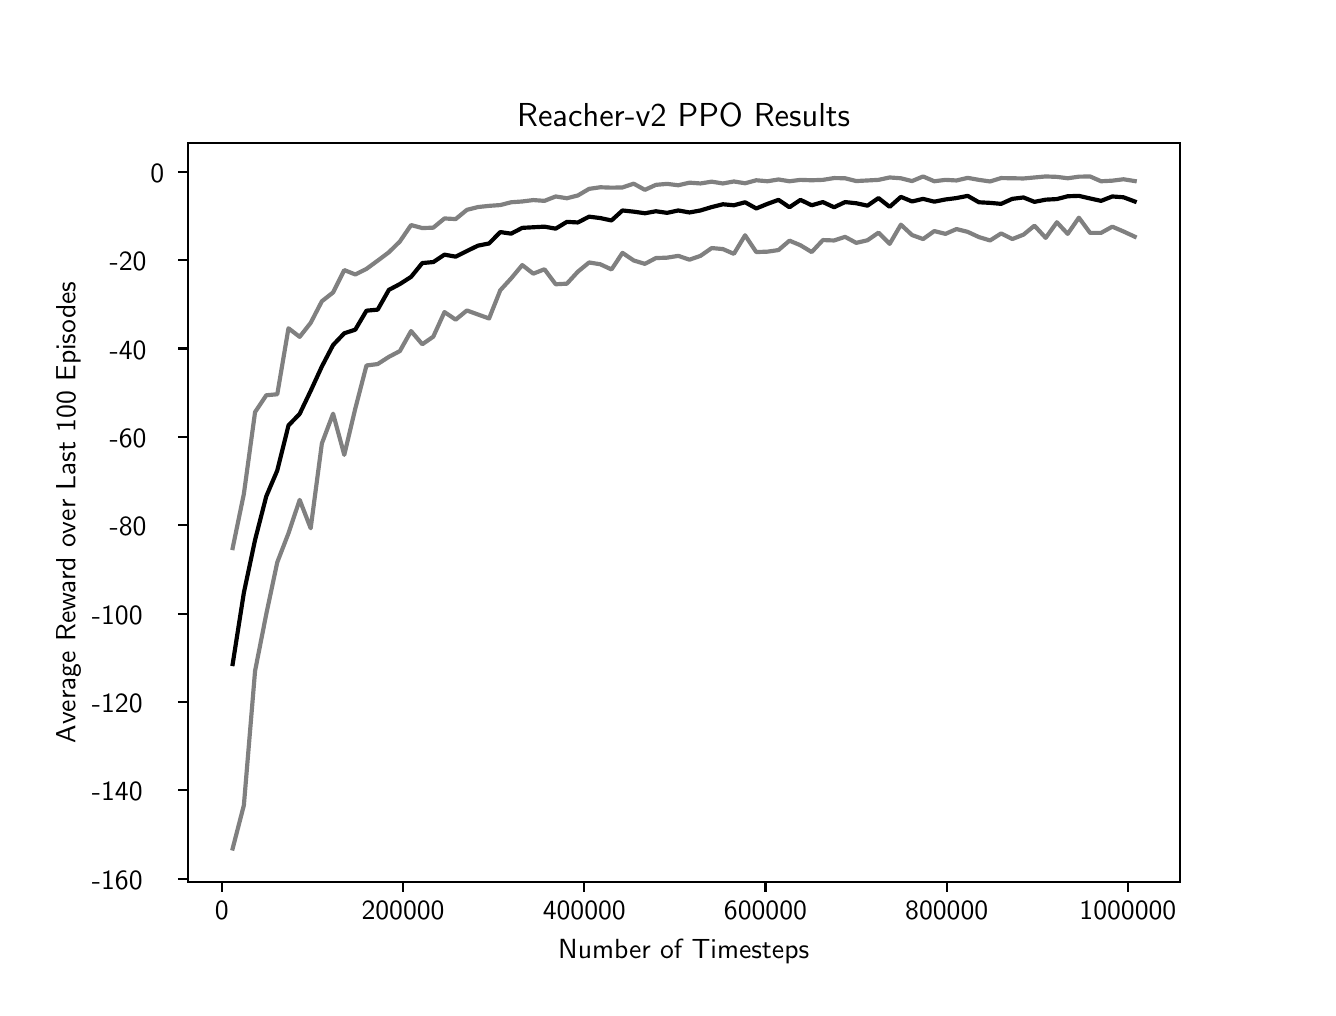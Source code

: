 \begingroup%
\makeatletter%
\begin{pgfpicture}%
\pgfpathrectangle{\pgfpointorigin}{\pgfqpoint{6.4in}{4.8in}}%
\pgfusepath{use as bounding box, clip}%
\begin{pgfscope}%
\pgfsetbuttcap%
\pgfsetmiterjoin%
\definecolor{currentfill}{rgb}{1.0,1.0,1.0}%
\pgfsetfillcolor{currentfill}%
\pgfsetlinewidth{0.0pt}%
\definecolor{currentstroke}{rgb}{1.0,1.0,1.0}%
\pgfsetstrokecolor{currentstroke}%
\pgfsetdash{}{0pt}%
\pgfpathmoveto{\pgfqpoint{0.0in}{0.0in}}%
\pgfpathlineto{\pgfqpoint{6.4in}{0.0in}}%
\pgfpathlineto{\pgfqpoint{6.4in}{4.8in}}%
\pgfpathlineto{\pgfqpoint{0.0in}{4.8in}}%
\pgfpathclose%
\pgfusepath{fill}%
\end{pgfscope}%
\begin{pgfscope}%
\pgfsetbuttcap%
\pgfsetmiterjoin%
\definecolor{currentfill}{rgb}{1.0,1.0,1.0}%
\pgfsetfillcolor{currentfill}%
\pgfsetlinewidth{0.0pt}%
\definecolor{currentstroke}{rgb}{0.0,0.0,0.0}%
\pgfsetstrokecolor{currentstroke}%
\pgfsetstrokeopacity{0.0}%
\pgfsetdash{}{0pt}%
\pgfpathmoveto{\pgfqpoint{0.8in}{0.528in}}%
\pgfpathlineto{\pgfqpoint{5.76in}{0.528in}}%
\pgfpathlineto{\pgfqpoint{5.76in}{4.224in}}%
\pgfpathlineto{\pgfqpoint{0.8in}{4.224in}}%
\pgfpathclose%
\pgfusepath{fill}%
\end{pgfscope}%
\begin{pgfscope}%
\pgfsetbuttcap%
\pgfsetroundjoin%
\definecolor{currentfill}{rgb}{0.0,0.0,0.0}%
\pgfsetfillcolor{currentfill}%
\pgfsetlinewidth{0.803pt}%
\definecolor{currentstroke}{rgb}{0.0,0.0,0.0}%
\pgfsetstrokecolor{currentstroke}%
\pgfsetdash{}{0pt}%
\pgfsys@defobject{currentmarker}{\pgfqpoint{0.0in}{-0.049in}}{\pgfqpoint{0.0in}{0.0in}}{%
\pgfpathmoveto{\pgfqpoint{0.0in}{0.0in}}%
\pgfpathlineto{\pgfqpoint{0.0in}{-0.049in}}%
\pgfusepath{stroke,fill}%
}%
\begin{pgfscope}%
\pgfsys@transformshift{0.971in}{0.528in}%
\pgfsys@useobject{currentmarker}{}%
\end{pgfscope}%
\end{pgfscope}%
\begin{pgfscope}%
\pgftext[x=0.971in,y=0.431in,,top]{\sffamily\fontsize{10.0}{12.0}\selectfont 0}%
\end{pgfscope}%
\begin{pgfscope}%
\pgfsetbuttcap%
\pgfsetroundjoin%
\definecolor{currentfill}{rgb}{0.0,0.0,0.0}%
\pgfsetfillcolor{currentfill}%
\pgfsetlinewidth{0.803pt}%
\definecolor{currentstroke}{rgb}{0.0,0.0,0.0}%
\pgfsetstrokecolor{currentstroke}%
\pgfsetdash{}{0pt}%
\pgfsys@defobject{currentmarker}{\pgfqpoint{0.0in}{-0.049in}}{\pgfqpoint{0.0in}{0.0in}}{%
\pgfpathmoveto{\pgfqpoint{0.0in}{0.0in}}%
\pgfpathlineto{\pgfqpoint{0.0in}{-0.049in}}%
\pgfusepath{stroke,fill}%
}%
\begin{pgfscope}%
\pgfsys@transformshift{1.877in}{0.528in}%
\pgfsys@useobject{currentmarker}{}%
\end{pgfscope}%
\end{pgfscope}%
\begin{pgfscope}%
\pgftext[x=1.877in,y=0.431in,,top]{\sffamily\fontsize{10.0}{12.0}\selectfont 200000}%
\end{pgfscope}%
\begin{pgfscope}%
\pgfsetbuttcap%
\pgfsetroundjoin%
\definecolor{currentfill}{rgb}{0.0,0.0,0.0}%
\pgfsetfillcolor{currentfill}%
\pgfsetlinewidth{0.803pt}%
\definecolor{currentstroke}{rgb}{0.0,0.0,0.0}%
\pgfsetstrokecolor{currentstroke}%
\pgfsetdash{}{0pt}%
\pgfsys@defobject{currentmarker}{\pgfqpoint{0.0in}{-0.049in}}{\pgfqpoint{0.0in}{0.0in}}{%
\pgfpathmoveto{\pgfqpoint{0.0in}{0.0in}}%
\pgfpathlineto{\pgfqpoint{0.0in}{-0.049in}}%
\pgfusepath{stroke,fill}%
}%
\begin{pgfscope}%
\pgfsys@transformshift{2.783in}{0.528in}%
\pgfsys@useobject{currentmarker}{}%
\end{pgfscope}%
\end{pgfscope}%
\begin{pgfscope}%
\pgftext[x=2.783in,y=0.431in,,top]{\sffamily\fontsize{10.0}{12.0}\selectfont 400000}%
\end{pgfscope}%
\begin{pgfscope}%
\pgfsetbuttcap%
\pgfsetroundjoin%
\definecolor{currentfill}{rgb}{0.0,0.0,0.0}%
\pgfsetfillcolor{currentfill}%
\pgfsetlinewidth{0.803pt}%
\definecolor{currentstroke}{rgb}{0.0,0.0,0.0}%
\pgfsetstrokecolor{currentstroke}%
\pgfsetdash{}{0pt}%
\pgfsys@defobject{currentmarker}{\pgfqpoint{0.0in}{-0.049in}}{\pgfqpoint{0.0in}{0.0in}}{%
\pgfpathmoveto{\pgfqpoint{0.0in}{0.0in}}%
\pgfpathlineto{\pgfqpoint{0.0in}{-0.049in}}%
\pgfusepath{stroke,fill}%
}%
\begin{pgfscope}%
\pgfsys@transformshift{3.689in}{0.528in}%
\pgfsys@useobject{currentmarker}{}%
\end{pgfscope}%
\end{pgfscope}%
\begin{pgfscope}%
\pgftext[x=3.689in,y=0.431in,,top]{\sffamily\fontsize{10.0}{12.0}\selectfont 600000}%
\end{pgfscope}%
\begin{pgfscope}%
\pgfsetbuttcap%
\pgfsetroundjoin%
\definecolor{currentfill}{rgb}{0.0,0.0,0.0}%
\pgfsetfillcolor{currentfill}%
\pgfsetlinewidth{0.803pt}%
\definecolor{currentstroke}{rgb}{0.0,0.0,0.0}%
\pgfsetstrokecolor{currentstroke}%
\pgfsetdash{}{0pt}%
\pgfsys@defobject{currentmarker}{\pgfqpoint{0.0in}{-0.049in}}{\pgfqpoint{0.0in}{0.0in}}{%
\pgfpathmoveto{\pgfqpoint{0.0in}{0.0in}}%
\pgfpathlineto{\pgfqpoint{0.0in}{-0.049in}}%
\pgfusepath{stroke,fill}%
}%
\begin{pgfscope}%
\pgfsys@transformshift{4.595in}{0.528in}%
\pgfsys@useobject{currentmarker}{}%
\end{pgfscope}%
\end{pgfscope}%
\begin{pgfscope}%
\pgftext[x=4.595in,y=0.431in,,top]{\sffamily\fontsize{10.0}{12.0}\selectfont 800000}%
\end{pgfscope}%
\begin{pgfscope}%
\pgfsetbuttcap%
\pgfsetroundjoin%
\definecolor{currentfill}{rgb}{0.0,0.0,0.0}%
\pgfsetfillcolor{currentfill}%
\pgfsetlinewidth{0.803pt}%
\definecolor{currentstroke}{rgb}{0.0,0.0,0.0}%
\pgfsetstrokecolor{currentstroke}%
\pgfsetdash{}{0pt}%
\pgfsys@defobject{currentmarker}{\pgfqpoint{0.0in}{-0.049in}}{\pgfqpoint{0.0in}{0.0in}}{%
\pgfpathmoveto{\pgfqpoint{0.0in}{0.0in}}%
\pgfpathlineto{\pgfqpoint{0.0in}{-0.049in}}%
\pgfusepath{stroke,fill}%
}%
\begin{pgfscope}%
\pgfsys@transformshift{5.501in}{0.528in}%
\pgfsys@useobject{currentmarker}{}%
\end{pgfscope}%
\end{pgfscope}%
\begin{pgfscope}%
\pgftext[x=5.501in,y=0.431in,,top]{\sffamily\fontsize{10.0}{12.0}\selectfont 1000000}%
\end{pgfscope}%
\begin{pgfscope}%
\pgftext[x=3.28in,y=0.241in,,top]{\sffamily\fontsize{10.0}{12.0}\selectfont Number of Timesteps}%
\end{pgfscope}%
\begin{pgfscope}%
\pgfsetbuttcap%
\pgfsetroundjoin%
\definecolor{currentfill}{rgb}{0.0,0.0,0.0}%
\pgfsetfillcolor{currentfill}%
\pgfsetlinewidth{0.803pt}%
\definecolor{currentstroke}{rgb}{0.0,0.0,0.0}%
\pgfsetstrokecolor{currentstroke}%
\pgfsetdash{}{0pt}%
\pgfsys@defobject{currentmarker}{\pgfqpoint{-0.049in}{0.0in}}{\pgfqpoint{0.0in}{0.0in}}{%
\pgfpathmoveto{\pgfqpoint{0.0in}{0.0in}}%
\pgfpathlineto{\pgfqpoint{-0.049in}{0.0in}}%
\pgfusepath{stroke,fill}%
}%
\begin{pgfscope}%
\pgfsys@transformshift{0.8in}{0.545in}%
\pgfsys@useobject{currentmarker}{}%
\end{pgfscope}%
\end{pgfscope}%
\begin{pgfscope}%
\pgftext[x=0.321in,y=0.492in,left,base]{\sffamily\fontsize{10.0}{12.0}\selectfont −160}%
\end{pgfscope}%
\begin{pgfscope}%
\pgfsetbuttcap%
\pgfsetroundjoin%
\definecolor{currentfill}{rgb}{0.0,0.0,0.0}%
\pgfsetfillcolor{currentfill}%
\pgfsetlinewidth{0.803pt}%
\definecolor{currentstroke}{rgb}{0.0,0.0,0.0}%
\pgfsetstrokecolor{currentstroke}%
\pgfsetdash{}{0pt}%
\pgfsys@defobject{currentmarker}{\pgfqpoint{-0.049in}{0.0in}}{\pgfqpoint{0.0in}{0.0in}}{%
\pgfpathmoveto{\pgfqpoint{0.0in}{0.0in}}%
\pgfpathlineto{\pgfqpoint{-0.049in}{0.0in}}%
\pgfusepath{stroke,fill}%
}%
\begin{pgfscope}%
\pgfsys@transformshift{0.8in}{0.987in}%
\pgfsys@useobject{currentmarker}{}%
\end{pgfscope}%
\end{pgfscope}%
\begin{pgfscope}%
\pgftext[x=0.321in,y=0.934in,left,base]{\sffamily\fontsize{10.0}{12.0}\selectfont −140}%
\end{pgfscope}%
\begin{pgfscope}%
\pgfsetbuttcap%
\pgfsetroundjoin%
\definecolor{currentfill}{rgb}{0.0,0.0,0.0}%
\pgfsetfillcolor{currentfill}%
\pgfsetlinewidth{0.803pt}%
\definecolor{currentstroke}{rgb}{0.0,0.0,0.0}%
\pgfsetstrokecolor{currentstroke}%
\pgfsetdash{}{0pt}%
\pgfsys@defobject{currentmarker}{\pgfqpoint{-0.049in}{0.0in}}{\pgfqpoint{0.0in}{0.0in}}{%
\pgfpathmoveto{\pgfqpoint{0.0in}{0.0in}}%
\pgfpathlineto{\pgfqpoint{-0.049in}{0.0in}}%
\pgfusepath{stroke,fill}%
}%
\begin{pgfscope}%
\pgfsys@transformshift{0.8in}{1.429in}%
\pgfsys@useobject{currentmarker}{}%
\end{pgfscope}%
\end{pgfscope}%
\begin{pgfscope}%
\pgftext[x=0.321in,y=1.376in,left,base]{\sffamily\fontsize{10.0}{12.0}\selectfont −120}%
\end{pgfscope}%
\begin{pgfscope}%
\pgfsetbuttcap%
\pgfsetroundjoin%
\definecolor{currentfill}{rgb}{0.0,0.0,0.0}%
\pgfsetfillcolor{currentfill}%
\pgfsetlinewidth{0.803pt}%
\definecolor{currentstroke}{rgb}{0.0,0.0,0.0}%
\pgfsetstrokecolor{currentstroke}%
\pgfsetdash{}{0pt}%
\pgfsys@defobject{currentmarker}{\pgfqpoint{-0.049in}{0.0in}}{\pgfqpoint{0.0in}{0.0in}}{%
\pgfpathmoveto{\pgfqpoint{0.0in}{0.0in}}%
\pgfpathlineto{\pgfqpoint{-0.049in}{0.0in}}%
\pgfusepath{stroke,fill}%
}%
\begin{pgfscope}%
\pgfsys@transformshift{0.8in}{1.87in}%
\pgfsys@useobject{currentmarker}{}%
\end{pgfscope}%
\end{pgfscope}%
\begin{pgfscope}%
\pgftext[x=0.321in,y=1.818in,left,base]{\sffamily\fontsize{10.0}{12.0}\selectfont −100}%
\end{pgfscope}%
\begin{pgfscope}%
\pgfsetbuttcap%
\pgfsetroundjoin%
\definecolor{currentfill}{rgb}{0.0,0.0,0.0}%
\pgfsetfillcolor{currentfill}%
\pgfsetlinewidth{0.803pt}%
\definecolor{currentstroke}{rgb}{0.0,0.0,0.0}%
\pgfsetstrokecolor{currentstroke}%
\pgfsetdash{}{0pt}%
\pgfsys@defobject{currentmarker}{\pgfqpoint{-0.049in}{0.0in}}{\pgfqpoint{0.0in}{0.0in}}{%
\pgfpathmoveto{\pgfqpoint{0.0in}{0.0in}}%
\pgfpathlineto{\pgfqpoint{-0.049in}{0.0in}}%
\pgfusepath{stroke,fill}%
}%
\begin{pgfscope}%
\pgfsys@transformshift{0.8in}{2.312in}%
\pgfsys@useobject{currentmarker}{}%
\end{pgfscope}%
\end{pgfscope}%
\begin{pgfscope}%
\pgftext[x=0.41in,y=2.26in,left,base]{\sffamily\fontsize{10.0}{12.0}\selectfont −80}%
\end{pgfscope}%
\begin{pgfscope}%
\pgfsetbuttcap%
\pgfsetroundjoin%
\definecolor{currentfill}{rgb}{0.0,0.0,0.0}%
\pgfsetfillcolor{currentfill}%
\pgfsetlinewidth{0.803pt}%
\definecolor{currentstroke}{rgb}{0.0,0.0,0.0}%
\pgfsetstrokecolor{currentstroke}%
\pgfsetdash{}{0pt}%
\pgfsys@defobject{currentmarker}{\pgfqpoint{-0.049in}{0.0in}}{\pgfqpoint{0.0in}{0.0in}}{%
\pgfpathmoveto{\pgfqpoint{0.0in}{0.0in}}%
\pgfpathlineto{\pgfqpoint{-0.049in}{0.0in}}%
\pgfusepath{stroke,fill}%
}%
\begin{pgfscope}%
\pgfsys@transformshift{0.8in}{2.754in}%
\pgfsys@useobject{currentmarker}{}%
\end{pgfscope}%
\end{pgfscope}%
\begin{pgfscope}%
\pgftext[x=0.41in,y=2.701in,left,base]{\sffamily\fontsize{10.0}{12.0}\selectfont −60}%
\end{pgfscope}%
\begin{pgfscope}%
\pgfsetbuttcap%
\pgfsetroundjoin%
\definecolor{currentfill}{rgb}{0.0,0.0,0.0}%
\pgfsetfillcolor{currentfill}%
\pgfsetlinewidth{0.803pt}%
\definecolor{currentstroke}{rgb}{0.0,0.0,0.0}%
\pgfsetstrokecolor{currentstroke}%
\pgfsetdash{}{0pt}%
\pgfsys@defobject{currentmarker}{\pgfqpoint{-0.049in}{0.0in}}{\pgfqpoint{0.0in}{0.0in}}{%
\pgfpathmoveto{\pgfqpoint{0.0in}{0.0in}}%
\pgfpathlineto{\pgfqpoint{-0.049in}{0.0in}}%
\pgfusepath{stroke,fill}%
}%
\begin{pgfscope}%
\pgfsys@transformshift{0.8in}{3.196in}%
\pgfsys@useobject{currentmarker}{}%
\end{pgfscope}%
\end{pgfscope}%
\begin{pgfscope}%
\pgftext[x=0.41in,y=3.143in,left,base]{\sffamily\fontsize{10.0}{12.0}\selectfont −40}%
\end{pgfscope}%
\begin{pgfscope}%
\pgfsetbuttcap%
\pgfsetroundjoin%
\definecolor{currentfill}{rgb}{0.0,0.0,0.0}%
\pgfsetfillcolor{currentfill}%
\pgfsetlinewidth{0.803pt}%
\definecolor{currentstroke}{rgb}{0.0,0.0,0.0}%
\pgfsetstrokecolor{currentstroke}%
\pgfsetdash{}{0pt}%
\pgfsys@defobject{currentmarker}{\pgfqpoint{-0.049in}{0.0in}}{\pgfqpoint{0.0in}{0.0in}}{%
\pgfpathmoveto{\pgfqpoint{0.0in}{0.0in}}%
\pgfpathlineto{\pgfqpoint{-0.049in}{0.0in}}%
\pgfusepath{stroke,fill}%
}%
\begin{pgfscope}%
\pgfsys@transformshift{0.8in}{3.638in}%
\pgfsys@useobject{currentmarker}{}%
\end{pgfscope}%
\end{pgfscope}%
\begin{pgfscope}%
\pgftext[x=0.41in,y=3.585in,left,base]{\sffamily\fontsize{10.0}{12.0}\selectfont −20}%
\end{pgfscope}%
\begin{pgfscope}%
\pgfsetbuttcap%
\pgfsetroundjoin%
\definecolor{currentfill}{rgb}{0.0,0.0,0.0}%
\pgfsetfillcolor{currentfill}%
\pgfsetlinewidth{0.803pt}%
\definecolor{currentstroke}{rgb}{0.0,0.0,0.0}%
\pgfsetstrokecolor{currentstroke}%
\pgfsetdash{}{0pt}%
\pgfsys@defobject{currentmarker}{\pgfqpoint{-0.049in}{0.0in}}{\pgfqpoint{0.0in}{0.0in}}{%
\pgfpathmoveto{\pgfqpoint{0.0in}{0.0in}}%
\pgfpathlineto{\pgfqpoint{-0.049in}{0.0in}}%
\pgfusepath{stroke,fill}%
}%
\begin{pgfscope}%
\pgfsys@transformshift{0.8in}{4.08in}%
\pgfsys@useobject{currentmarker}{}%
\end{pgfscope}%
\end{pgfscope}%
\begin{pgfscope}%
\pgftext[x=0.614in,y=4.027in,left,base]{\sffamily\fontsize{10.0}{12.0}\selectfont 0}%
\end{pgfscope}%
\begin{pgfscope}%
\pgftext[x=0.266in,y=2.376in,,bottom,rotate=90.0]{\sffamily\fontsize{10.0}{12.0}\selectfont Average Reward over Last 100 Episodes}%
\end{pgfscope}%
\begin{pgfscope}%
\pgfpathrectangle{\pgfqpoint{0.8in}{0.528in}}{\pgfqpoint{4.96in}{3.696in}}%
\pgfusepath{clip}%
\pgfsetrectcap%
\pgfsetroundjoin%
\pgfsetlinewidth{1.506pt}%
\definecolor{currentstroke}{rgb}{0.0,0.0,0.0}%
\pgfsetstrokecolor{currentstroke}%
\pgfsetdash{}{0pt}%
\pgfpathmoveto{\pgfqpoint{1.025in}{1.618in}}%
\pgfpathlineto{\pgfqpoint{1.081in}{1.975in}}%
\pgfpathlineto{\pgfqpoint{1.137in}{2.239in}}%
\pgfpathlineto{\pgfqpoint{1.193in}{2.457in}}%
\pgfpathlineto{\pgfqpoint{1.248in}{2.586in}}%
\pgfpathlineto{\pgfqpoint{1.304in}{2.811in}}%
\pgfpathlineto{\pgfqpoint{1.36in}{2.869in}}%
\pgfpathlineto{\pgfqpoint{1.415in}{2.984in}}%
\pgfpathlineto{\pgfqpoint{1.471in}{3.106in}}%
\pgfpathlineto{\pgfqpoint{1.527in}{3.213in}}%
\pgfpathlineto{\pgfqpoint{1.583in}{3.272in}}%
\pgfpathlineto{\pgfqpoint{1.638in}{3.29in}}%
\pgfpathlineto{\pgfqpoint{1.694in}{3.385in}}%
\pgfpathlineto{\pgfqpoint{1.75in}{3.39in}}%
\pgfpathlineto{\pgfqpoint{1.806in}{3.489in}}%
\pgfpathlineto{\pgfqpoint{1.861in}{3.518in}}%
\pgfpathlineto{\pgfqpoint{1.917in}{3.554in}}%
\pgfpathlineto{\pgfqpoint{1.973in}{3.623in}}%
\pgfpathlineto{\pgfqpoint{2.028in}{3.628in}}%
\pgfpathlineto{\pgfqpoint{2.084in}{3.665in}}%
\pgfpathlineto{\pgfqpoint{2.14in}{3.655in}}%
\pgfpathlineto{\pgfqpoint{2.196in}{3.683in}}%
\pgfpathlineto{\pgfqpoint{2.251in}{3.71in}}%
\pgfpathlineto{\pgfqpoint{2.307in}{3.721in}}%
\pgfpathlineto{\pgfqpoint{2.363in}{3.778in}}%
\pgfpathlineto{\pgfqpoint{2.417in}{3.77in}}%
\pgfpathlineto{\pgfqpoint{2.473in}{3.799in}}%
\pgfpathlineto{\pgfqpoint{2.528in}{3.802in}}%
\pgfpathlineto{\pgfqpoint{2.584in}{3.805in}}%
\pgfpathlineto{\pgfqpoint{2.64in}{3.795in}}%
\pgfpathlineto{\pgfqpoint{2.696in}{3.829in}}%
\pgfpathlineto{\pgfqpoint{2.751in}{3.826in}}%
\pgfpathlineto{\pgfqpoint{2.807in}{3.855in}}%
\pgfpathlineto{\pgfqpoint{2.863in}{3.848in}}%
\pgfpathlineto{\pgfqpoint{2.919in}{3.836in}}%
\pgfpathlineto{\pgfqpoint{2.974in}{3.886in}}%
\pgfpathlineto{\pgfqpoint{3.03in}{3.88in}}%
\pgfpathlineto{\pgfqpoint{3.086in}{3.872in}}%
\pgfpathlineto{\pgfqpoint{3.141in}{3.882in}}%
\pgfpathlineto{\pgfqpoint{3.197in}{3.874in}}%
\pgfpathlineto{\pgfqpoint{3.253in}{3.886in}}%
\pgfpathlineto{\pgfqpoint{3.309in}{3.876in}}%
\pgfpathlineto{\pgfqpoint{3.364in}{3.886in}}%
\pgfpathlineto{\pgfqpoint{3.42in}{3.903in}}%
\pgfpathlineto{\pgfqpoint{3.476in}{3.917in}}%
\pgfpathlineto{\pgfqpoint{3.531in}{3.912in}}%
\pgfpathlineto{\pgfqpoint{3.587in}{3.927in}}%
\pgfpathlineto{\pgfqpoint{3.643in}{3.896in}}%
\pgfpathlineto{\pgfqpoint{3.699in}{3.919in}}%
\pgfpathlineto{\pgfqpoint{3.754in}{3.939in}}%
\pgfpathlineto{\pgfqpoint{3.809in}{3.902in}}%
\pgfpathlineto{\pgfqpoint{3.864in}{3.939in}}%
\pgfpathlineto{\pgfqpoint{3.92in}{3.912in}}%
\pgfpathlineto{\pgfqpoint{3.976in}{3.928in}}%
\pgfpathlineto{\pgfqpoint{4.032in}{3.902in}}%
\pgfpathlineto{\pgfqpoint{4.087in}{3.928in}}%
\pgfpathlineto{\pgfqpoint{4.143in}{3.922in}}%
\pgfpathlineto{\pgfqpoint{4.199in}{3.91in}}%
\pgfpathlineto{\pgfqpoint{4.254in}{3.948in}}%
\pgfpathlineto{\pgfqpoint{4.31in}{3.904in}}%
\pgfpathlineto{\pgfqpoint{4.366in}{3.954in}}%
\pgfpathlineto{\pgfqpoint{4.422in}{3.931in}}%
\pgfpathlineto{\pgfqpoint{4.477in}{3.944in}}%
\pgfpathlineto{\pgfqpoint{4.533in}{3.93in}}%
\pgfpathlineto{\pgfqpoint{4.589in}{3.941in}}%
\pgfpathlineto{\pgfqpoint{4.644in}{3.948in}}%
\pgfpathlineto{\pgfqpoint{4.7in}{3.959in}}%
\pgfpathlineto{\pgfqpoint{4.756in}{3.927in}}%
\pgfpathlineto{\pgfqpoint{4.812in}{3.924in}}%
\pgfpathlineto{\pgfqpoint{4.867in}{3.919in}}%
\pgfpathlineto{\pgfqpoint{4.923in}{3.944in}}%
\pgfpathlineto{\pgfqpoint{4.979in}{3.951in}}%
\pgfpathlineto{\pgfqpoint{5.034in}{3.929in}}%
\pgfpathlineto{\pgfqpoint{5.09in}{3.94in}}%
\pgfpathlineto{\pgfqpoint{5.146in}{3.943in}}%
\pgfpathlineto{\pgfqpoint{5.2in}{3.957in}}%
\pgfpathlineto{\pgfqpoint{5.256in}{3.959in}}%
\pgfpathlineto{\pgfqpoint{5.312in}{3.946in}}%
\pgfpathlineto{\pgfqpoint{5.367in}{3.934in}}%
\pgfpathlineto{\pgfqpoint{5.423in}{3.956in}}%
\pgfpathlineto{\pgfqpoint{5.479in}{3.952in}}%
\pgfpathlineto{\pgfqpoint{5.535in}{3.931in}}%
\pgfusepath{stroke}%
\end{pgfscope}%
\begin{pgfscope}%
\pgfpathrectangle{\pgfqpoint{0.8in}{0.528in}}{\pgfqpoint{4.96in}{3.696in}}%
\pgfusepath{clip}%
\pgfsetrectcap%
\pgfsetroundjoin%
\pgfsetlinewidth{1.506pt}%
\definecolor{currentstroke}{rgb}{0.5,0.5,0.5}%
\pgfsetstrokecolor{currentstroke}%
\pgfsetdash{}{0pt}%
\pgfpathmoveto{\pgfqpoint{1.025in}{0.696in}}%
\pgfpathlineto{\pgfqpoint{1.081in}{0.912in}}%
\pgfpathlineto{\pgfqpoint{1.137in}{1.584in}}%
\pgfpathlineto{\pgfqpoint{1.193in}{1.868in}}%
\pgfpathlineto{\pgfqpoint{1.248in}{2.127in}}%
\pgfpathlineto{\pgfqpoint{1.304in}{2.272in}}%
\pgfpathlineto{\pgfqpoint{1.36in}{2.439in}}%
\pgfpathlineto{\pgfqpoint{1.415in}{2.297in}}%
\pgfpathlineto{\pgfqpoint{1.471in}{2.721in}}%
\pgfpathlineto{\pgfqpoint{1.527in}{2.87in}}%
\pgfpathlineto{\pgfqpoint{1.583in}{2.664in}}%
\pgfpathlineto{\pgfqpoint{1.638in}{2.895in}}%
\pgfpathlineto{\pgfqpoint{1.694in}{3.111in}}%
\pgfpathlineto{\pgfqpoint{1.75in}{3.118in}}%
\pgfpathlineto{\pgfqpoint{1.806in}{3.154in}}%
\pgfpathlineto{\pgfqpoint{1.861in}{3.183in}}%
\pgfpathlineto{\pgfqpoint{1.917in}{3.283in}}%
\pgfpathlineto{\pgfqpoint{1.973in}{3.217in}}%
\pgfpathlineto{\pgfqpoint{2.028in}{3.255in}}%
\pgfpathlineto{\pgfqpoint{2.084in}{3.378in}}%
\pgfpathlineto{\pgfqpoint{2.14in}{3.34in}}%
\pgfpathlineto{\pgfqpoint{2.196in}{3.386in}}%
\pgfpathlineto{\pgfqpoint{2.251in}{3.366in}}%
\pgfpathlineto{\pgfqpoint{2.307in}{3.346in}}%
\pgfpathlineto{\pgfqpoint{2.363in}{3.487in}}%
\pgfpathlineto{\pgfqpoint{2.417in}{3.546in}}%
\pgfpathlineto{\pgfqpoint{2.473in}{3.613in}}%
\pgfpathlineto{\pgfqpoint{2.528in}{3.57in}}%
\pgfpathlineto{\pgfqpoint{2.584in}{3.592in}}%
\pgfpathlineto{\pgfqpoint{2.64in}{3.517in}}%
\pgfpathlineto{\pgfqpoint{2.696in}{3.52in}}%
\pgfpathlineto{\pgfqpoint{2.751in}{3.58in}}%
\pgfpathlineto{\pgfqpoint{2.807in}{3.626in}}%
\pgfpathlineto{\pgfqpoint{2.863in}{3.617in}}%
\pgfpathlineto{\pgfqpoint{2.919in}{3.591in}}%
\pgfpathlineto{\pgfqpoint{2.974in}{3.674in}}%
\pgfpathlineto{\pgfqpoint{3.03in}{3.636in}}%
\pgfpathlineto{\pgfqpoint{3.086in}{3.619in}}%
\pgfpathlineto{\pgfqpoint{3.141in}{3.648in}}%
\pgfpathlineto{\pgfqpoint{3.197in}{3.65in}}%
\pgfpathlineto{\pgfqpoint{3.253in}{3.659in}}%
\pgfpathlineto{\pgfqpoint{3.309in}{3.64in}}%
\pgfpathlineto{\pgfqpoint{3.364in}{3.659in}}%
\pgfpathlineto{\pgfqpoint{3.42in}{3.698in}}%
\pgfpathlineto{\pgfqpoint{3.476in}{3.693in}}%
\pgfpathlineto{\pgfqpoint{3.531in}{3.669in}}%
\pgfpathlineto{\pgfqpoint{3.587in}{3.762in}}%
\pgfpathlineto{\pgfqpoint{3.643in}{3.678in}}%
\pgfpathlineto{\pgfqpoint{3.699in}{3.68in}}%
\pgfpathlineto{\pgfqpoint{3.754in}{3.688in}}%
\pgfpathlineto{\pgfqpoint{3.809in}{3.735in}}%
\pgfpathlineto{\pgfqpoint{3.864in}{3.712in}}%
\pgfpathlineto{\pgfqpoint{3.92in}{3.678in}}%
\pgfpathlineto{\pgfqpoint{3.976in}{3.738in}}%
\pgfpathlineto{\pgfqpoint{4.032in}{3.736in}}%
\pgfpathlineto{\pgfqpoint{4.087in}{3.754in}}%
\pgfpathlineto{\pgfqpoint{4.143in}{3.724in}}%
\pgfpathlineto{\pgfqpoint{4.199in}{3.737in}}%
\pgfpathlineto{\pgfqpoint{4.254in}{3.775in}}%
\pgfpathlineto{\pgfqpoint{4.31in}{3.719in}}%
\pgfpathlineto{\pgfqpoint{4.366in}{3.815in}}%
\pgfpathlineto{\pgfqpoint{4.422in}{3.763in}}%
\pgfpathlineto{\pgfqpoint{4.477in}{3.743in}}%
\pgfpathlineto{\pgfqpoint{4.533in}{3.783in}}%
\pgfpathlineto{\pgfqpoint{4.589in}{3.769in}}%
\pgfpathlineto{\pgfqpoint{4.644in}{3.793in}}%
\pgfpathlineto{\pgfqpoint{4.7in}{3.779in}}%
\pgfpathlineto{\pgfqpoint{4.756in}{3.753in}}%
\pgfpathlineto{\pgfqpoint{4.812in}{3.736in}}%
\pgfpathlineto{\pgfqpoint{4.867in}{3.771in}}%
\pgfpathlineto{\pgfqpoint{4.923in}{3.743in}}%
\pgfpathlineto{\pgfqpoint{4.979in}{3.765in}}%
\pgfpathlineto{\pgfqpoint{5.034in}{3.81in}}%
\pgfpathlineto{\pgfqpoint{5.09in}{3.749in}}%
\pgfpathlineto{\pgfqpoint{5.146in}{3.827in}}%
\pgfpathlineto{\pgfqpoint{5.2in}{3.769in}}%
\pgfpathlineto{\pgfqpoint{5.256in}{3.85in}}%
\pgfpathlineto{\pgfqpoint{5.312in}{3.774in}}%
\pgfpathlineto{\pgfqpoint{5.367in}{3.774in}}%
\pgfpathlineto{\pgfqpoint{5.423in}{3.805in}}%
\pgfpathlineto{\pgfqpoint{5.479in}{3.781in}}%
\pgfpathlineto{\pgfqpoint{5.535in}{3.755in}}%
\pgfusepath{stroke}%
\end{pgfscope}%
\begin{pgfscope}%
\pgfpathrectangle{\pgfqpoint{0.8in}{0.528in}}{\pgfqpoint{4.96in}{3.696in}}%
\pgfusepath{clip}%
\pgfsetrectcap%
\pgfsetroundjoin%
\pgfsetlinewidth{1.506pt}%
\definecolor{currentstroke}{rgb}{0.5,0.5,0.5}%
\pgfsetstrokecolor{currentstroke}%
\pgfsetdash{}{0pt}%
\pgfpathmoveto{\pgfqpoint{1.025in}{2.198in}}%
\pgfpathlineto{\pgfqpoint{1.081in}{2.469in}}%
\pgfpathlineto{\pgfqpoint{1.137in}{2.878in}}%
\pgfpathlineto{\pgfqpoint{1.193in}{2.962in}}%
\pgfpathlineto{\pgfqpoint{1.248in}{2.967in}}%
\pgfpathlineto{\pgfqpoint{1.304in}{3.297in}}%
\pgfpathlineto{\pgfqpoint{1.36in}{3.254in}}%
\pgfpathlineto{\pgfqpoint{1.415in}{3.324in}}%
\pgfpathlineto{\pgfqpoint{1.471in}{3.432in}}%
\pgfpathlineto{\pgfqpoint{1.527in}{3.476in}}%
\pgfpathlineto{\pgfqpoint{1.583in}{3.588in}}%
\pgfpathlineto{\pgfqpoint{1.638in}{3.566in}}%
\pgfpathlineto{\pgfqpoint{1.694in}{3.594in}}%
\pgfpathlineto{\pgfqpoint{1.75in}{3.635in}}%
\pgfpathlineto{\pgfqpoint{1.806in}{3.677in}}%
\pgfpathlineto{\pgfqpoint{1.861in}{3.731in}}%
\pgfpathlineto{\pgfqpoint{1.917in}{3.813in}}%
\pgfpathlineto{\pgfqpoint{1.973in}{3.798in}}%
\pgfpathlineto{\pgfqpoint{2.028in}{3.8in}}%
\pgfpathlineto{\pgfqpoint{2.084in}{3.846in}}%
\pgfpathlineto{\pgfqpoint{2.14in}{3.843in}}%
\pgfpathlineto{\pgfqpoint{2.196in}{3.889in}}%
\pgfpathlineto{\pgfqpoint{2.251in}{3.903in}}%
\pgfpathlineto{\pgfqpoint{2.307in}{3.909in}}%
\pgfpathlineto{\pgfqpoint{2.363in}{3.913in}}%
\pgfpathlineto{\pgfqpoint{2.417in}{3.927in}}%
\pgfpathlineto{\pgfqpoint{2.473in}{3.931in}}%
\pgfpathlineto{\pgfqpoint{2.528in}{3.938in}}%
\pgfpathlineto{\pgfqpoint{2.584in}{3.934in}}%
\pgfpathlineto{\pgfqpoint{2.64in}{3.956in}}%
\pgfpathlineto{\pgfqpoint{2.696in}{3.947in}}%
\pgfpathlineto{\pgfqpoint{2.751in}{3.961in}}%
\pgfpathlineto{\pgfqpoint{2.807in}{3.994in}}%
\pgfpathlineto{\pgfqpoint{2.863in}{4.002in}}%
\pgfpathlineto{\pgfqpoint{2.919in}{4.0in}}%
\pgfpathlineto{\pgfqpoint{2.974in}{4.001in}}%
\pgfpathlineto{\pgfqpoint{3.03in}{4.02in}}%
\pgfpathlineto{\pgfqpoint{3.086in}{3.989in}}%
\pgfpathlineto{\pgfqpoint{3.141in}{4.014in}}%
\pgfpathlineto{\pgfqpoint{3.197in}{4.019in}}%
\pgfpathlineto{\pgfqpoint{3.253in}{4.012in}}%
\pgfpathlineto{\pgfqpoint{3.309in}{4.025in}}%
\pgfpathlineto{\pgfqpoint{3.364in}{4.021in}}%
\pgfpathlineto{\pgfqpoint{3.42in}{4.03in}}%
\pgfpathlineto{\pgfqpoint{3.476in}{4.021in}}%
\pgfpathlineto{\pgfqpoint{3.531in}{4.031in}}%
\pgfpathlineto{\pgfqpoint{3.587in}{4.022in}}%
\pgfpathlineto{\pgfqpoint{3.643in}{4.037in}}%
\pgfpathlineto{\pgfqpoint{3.699in}{4.032in}}%
\pgfpathlineto{\pgfqpoint{3.754in}{4.041in}}%
\pgfpathlineto{\pgfqpoint{3.809in}{4.032in}}%
\pgfpathlineto{\pgfqpoint{3.864in}{4.039in}}%
\pgfpathlineto{\pgfqpoint{3.92in}{4.037in}}%
\pgfpathlineto{\pgfqpoint{3.976in}{4.039in}}%
\pgfpathlineto{\pgfqpoint{4.032in}{4.048in}}%
\pgfpathlineto{\pgfqpoint{4.087in}{4.047in}}%
\pgfpathlineto{\pgfqpoint{4.143in}{4.033in}}%
\pgfpathlineto{\pgfqpoint{4.199in}{4.036in}}%
\pgfpathlineto{\pgfqpoint{4.254in}{4.039in}}%
\pgfpathlineto{\pgfqpoint{4.31in}{4.051in}}%
\pgfpathlineto{\pgfqpoint{4.366in}{4.047in}}%
\pgfpathlineto{\pgfqpoint{4.422in}{4.033in}}%
\pgfpathlineto{\pgfqpoint{4.477in}{4.056in}}%
\pgfpathlineto{\pgfqpoint{4.533in}{4.032in}}%
\pgfpathlineto{\pgfqpoint{4.589in}{4.039in}}%
\pgfpathlineto{\pgfqpoint{4.644in}{4.036in}}%
\pgfpathlineto{\pgfqpoint{4.7in}{4.049in}}%
\pgfpathlineto{\pgfqpoint{4.756in}{4.039in}}%
\pgfpathlineto{\pgfqpoint{4.812in}{4.031in}}%
\pgfpathlineto{\pgfqpoint{4.867in}{4.048in}}%
\pgfpathlineto{\pgfqpoint{4.923in}{4.047in}}%
\pgfpathlineto{\pgfqpoint{4.979in}{4.046in}}%
\pgfpathlineto{\pgfqpoint{5.034in}{4.051in}}%
\pgfpathlineto{\pgfqpoint{5.09in}{4.056in}}%
\pgfpathlineto{\pgfqpoint{5.146in}{4.054in}}%
\pgfpathlineto{\pgfqpoint{5.2in}{4.047in}}%
\pgfpathlineto{\pgfqpoint{5.256in}{4.055in}}%
\pgfpathlineto{\pgfqpoint{5.312in}{4.056in}}%
\pgfpathlineto{\pgfqpoint{5.367in}{4.032in}}%
\pgfpathlineto{\pgfqpoint{5.423in}{4.035in}}%
\pgfpathlineto{\pgfqpoint{5.479in}{4.042in}}%
\pgfpathlineto{\pgfqpoint{5.535in}{4.033in}}%
\pgfusepath{stroke}%
\end{pgfscope}%
\begin{pgfscope}%
\pgfsetrectcap%
\pgfsetmiterjoin%
\pgfsetlinewidth{0.803pt}%
\definecolor{currentstroke}{rgb}{0.0,0.0,0.0}%
\pgfsetstrokecolor{currentstroke}%
\pgfsetdash{}{0pt}%
\pgfpathmoveto{\pgfqpoint{0.8in}{0.528in}}%
\pgfpathlineto{\pgfqpoint{0.8in}{4.224in}}%
\pgfusepath{stroke}%
\end{pgfscope}%
\begin{pgfscope}%
\pgfsetrectcap%
\pgfsetmiterjoin%
\pgfsetlinewidth{0.803pt}%
\definecolor{currentstroke}{rgb}{0.0,0.0,0.0}%
\pgfsetstrokecolor{currentstroke}%
\pgfsetdash{}{0pt}%
\pgfpathmoveto{\pgfqpoint{5.76in}{0.528in}}%
\pgfpathlineto{\pgfqpoint{5.76in}{4.224in}}%
\pgfusepath{stroke}%
\end{pgfscope}%
\begin{pgfscope}%
\pgfsetrectcap%
\pgfsetmiterjoin%
\pgfsetlinewidth{0.803pt}%
\definecolor{currentstroke}{rgb}{0.0,0.0,0.0}%
\pgfsetstrokecolor{currentstroke}%
\pgfsetdash{}{0pt}%
\pgfpathmoveto{\pgfqpoint{0.8in}{0.528in}}%
\pgfpathlineto{\pgfqpoint{5.76in}{0.528in}}%
\pgfusepath{stroke}%
\end{pgfscope}%
\begin{pgfscope}%
\pgfsetrectcap%
\pgfsetmiterjoin%
\pgfsetlinewidth{0.803pt}%
\definecolor{currentstroke}{rgb}{0.0,0.0,0.0}%
\pgfsetstrokecolor{currentstroke}%
\pgfsetdash{}{0pt}%
\pgfpathmoveto{\pgfqpoint{0.8in}{4.224in}}%
\pgfpathlineto{\pgfqpoint{5.76in}{4.224in}}%
\pgfusepath{stroke}%
\end{pgfscope}%
\begin{pgfscope}%
\pgftext[x=3.28in,y=4.307in,,base]{\sffamily\fontsize{12.0}{14.4}\selectfont Reacher-v2 PPO Results}%
\end{pgfscope}%
\end{pgfpicture}%
\makeatother%
\endgroup%
